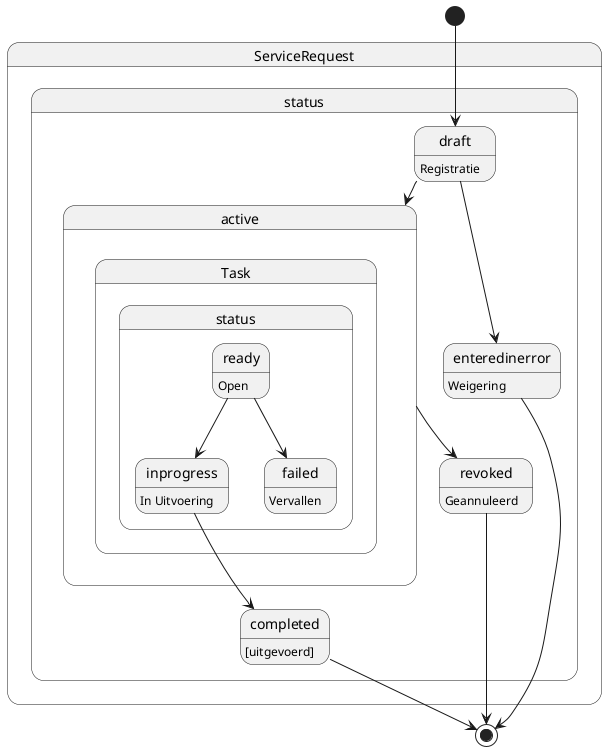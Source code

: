 @startuml
[*] --> ServiceRequest.status.draft
ServiceRequest.status.draft --> ServiceRequest.status.active
ServiceRequest.status.draft --> ServiceRequest.status.enteredinerror
ServiceRequest.status.active --> ServiceRequest.status.revoked
ServiceRequest.status.revoked --> [*]
ServiceRequest.status.enteredinerror--> [*]
ServiceRequest.status.completed --> [*]
ServiceRequest.status.draft : Registratie
ServiceRequest.status.completed : [uitgevoerd]


state ServiceRequest.status.active {
  Task.status.ready : Open
  Task.status.inprogress : In Uitvoering
  Task.status.failed : Vervallen

  Task.status.ready --> Task.status.inprogress
  Task.status.ready --> Task.status.failed
  Task.status.inprogress --> ServiceRequest.status.completed
}

ServiceRequest.status.revoked : Geannuleerd
ServiceRequest.status.enteredinerror: Weigering





@enduml